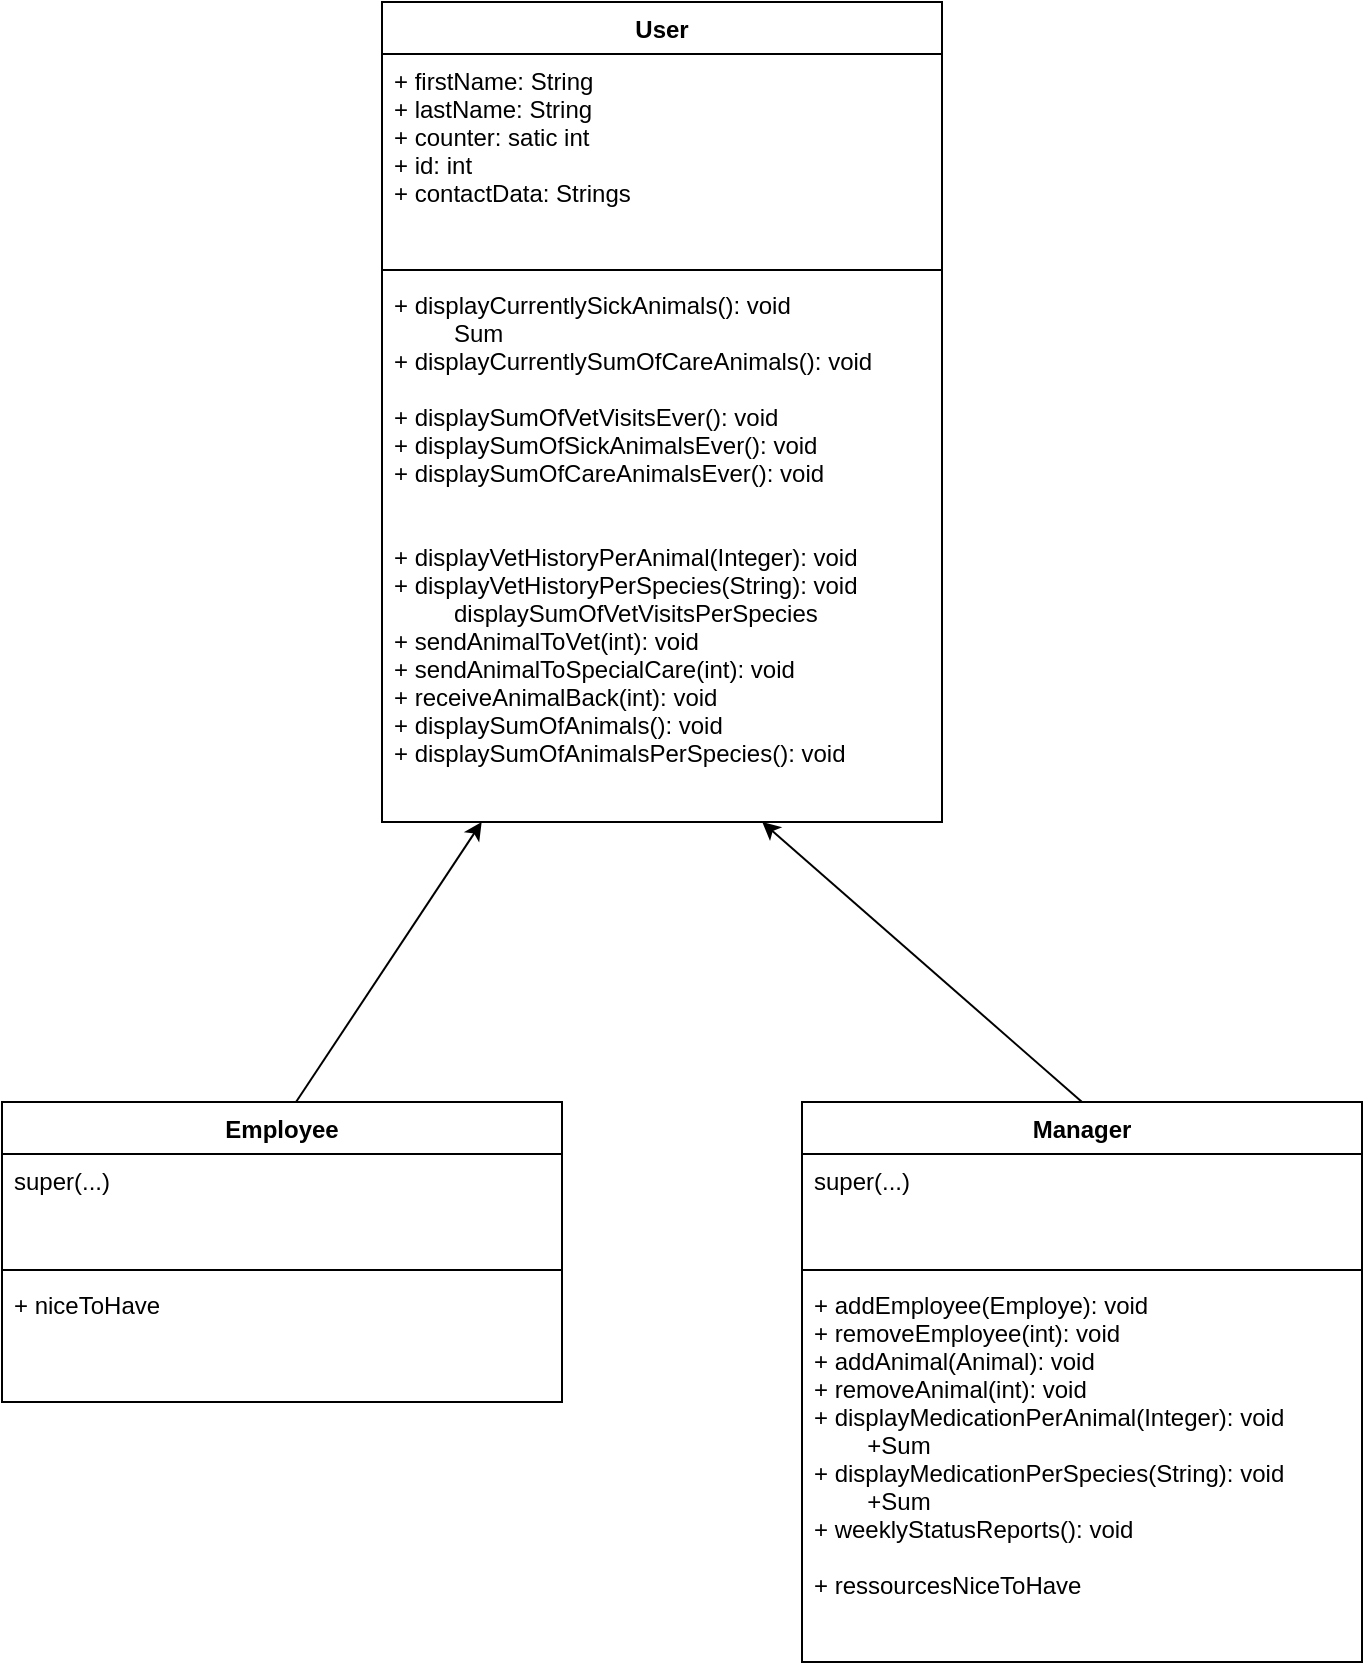 <mxfile version="13.5.1" type="device"><diagram name="Page-1" id="e7e014a7-5840-1c2e-5031-d8a46d1fe8dd"><mxGraphModel dx="1718" dy="986" grid="1" gridSize="10" guides="0" tooltips="1" connect="1" arrows="1" fold="1" page="1" pageScale="1" pageWidth="1169" pageHeight="826" background="#ffffff" math="0" shadow="0"><root><mxCell id="0"/><mxCell id="1" parent="0"/><mxCell id="YG8E_Tl35F3RRnAMQLjQ-9" value="" style="endArrow=classic;html=1;exitX=0.523;exitY=0.006;exitDx=0;exitDy=0;exitPerimeter=0;" edge="1" parent="1" source="YG8E_Tl35F3RRnAMQLjQ-5" target="YG8E_Tl35F3RRnAMQLjQ-4"><mxGeometry width="50" height="50" relative="1" as="geometry"><mxPoint x="630" y="450" as="sourcePoint"/><mxPoint x="680" y="400" as="targetPoint"/></mxGeometry></mxCell><mxCell id="YG8E_Tl35F3RRnAMQLjQ-14" value="" style="endArrow=classic;html=1;exitX=0.5;exitY=0;exitDx=0;exitDy=0;entryX=0.679;entryY=1;entryDx=0;entryDy=0;entryPerimeter=0;" edge="1" parent="1" source="YG8E_Tl35F3RRnAMQLjQ-10" target="YG8E_Tl35F3RRnAMQLjQ-4"><mxGeometry width="50" height="50" relative="1" as="geometry"><mxPoint x="630" y="450" as="sourcePoint"/><mxPoint x="680" y="400" as="targetPoint"/></mxGeometry></mxCell><mxCell id="YG8E_Tl35F3RRnAMQLjQ-1" value="User" style="swimlane;fontStyle=1;align=center;verticalAlign=top;childLayout=stackLayout;horizontal=1;startSize=26;horizontalStack=0;resizeParent=1;resizeParentMax=0;resizeLast=0;collapsible=1;marginBottom=0;" vertex="1" parent="1"><mxGeometry x="490" y="40" width="280" height="410" as="geometry"/></mxCell><mxCell id="YG8E_Tl35F3RRnAMQLjQ-2" value="+ firstName: String&#10;+ lastName: String&#10;+ counter: satic int&#10;+ id: int&#10;+ contactData: Strings" style="text;strokeColor=none;fillColor=none;align=left;verticalAlign=top;spacingLeft=4;spacingRight=4;overflow=hidden;rotatable=0;points=[[0,0.5],[1,0.5]];portConstraint=eastwest;" vertex="1" parent="YG8E_Tl35F3RRnAMQLjQ-1"><mxGeometry y="26" width="280" height="104" as="geometry"/></mxCell><mxCell id="YG8E_Tl35F3RRnAMQLjQ-3" value="" style="line;strokeWidth=1;fillColor=none;align=left;verticalAlign=middle;spacingTop=-1;spacingLeft=3;spacingRight=3;rotatable=0;labelPosition=right;points=[];portConstraint=eastwest;" vertex="1" parent="YG8E_Tl35F3RRnAMQLjQ-1"><mxGeometry y="130" width="280" height="8" as="geometry"/></mxCell><mxCell id="YG8E_Tl35F3RRnAMQLjQ-4" value="+ displayCurrentlySickAnimals(): void&#10;         Sum&#10;+ displayCurrentlySumOfCareAnimals(): void&#10;&#10;+ displaySumOfVetVisitsEver(): void&#10;+ displaySumOfSickAnimalsEver(): void&#10;+ displaySumOfCareAnimalsEver(): void&#10;&#10;&#10;+ displayVetHistoryPerAnimal(Integer): void&#10;+ displayVetHistoryPerSpecies(String): void&#10;         displaySumOfVetVisitsPerSpecies&#10;+ sendAnimalToVet(int): void&#10;+ sendAnimalToSpecialCare(int): void&#10;+ receiveAnimalBack(int): void&#10;+ displaySumOfAnimals(): void&#10;+ displaySumOfAnimalsPerSpecies(): void&#10;" style="text;strokeColor=none;fillColor=none;align=left;verticalAlign=top;spacingLeft=4;spacingRight=4;overflow=hidden;rotatable=0;points=[[0,0.5],[1,0.5]];portConstraint=eastwest;" vertex="1" parent="YG8E_Tl35F3RRnAMQLjQ-1"><mxGeometry y="138" width="280" height="272" as="geometry"/></mxCell><mxCell id="YG8E_Tl35F3RRnAMQLjQ-5" value="Employee" style="swimlane;fontStyle=1;align=center;verticalAlign=top;childLayout=stackLayout;horizontal=1;startSize=26;horizontalStack=0;resizeParent=1;resizeParentMax=0;resizeLast=0;collapsible=1;marginBottom=0;" vertex="1" parent="1"><mxGeometry x="300" y="590" width="280" height="150" as="geometry"/></mxCell><mxCell id="YG8E_Tl35F3RRnAMQLjQ-6" value="super(...)&#10;" style="text;strokeColor=none;fillColor=none;align=left;verticalAlign=top;spacingLeft=4;spacingRight=4;overflow=hidden;rotatable=0;points=[[0,0.5],[1,0.5]];portConstraint=eastwest;" vertex="1" parent="YG8E_Tl35F3RRnAMQLjQ-5"><mxGeometry y="26" width="280" height="54" as="geometry"/></mxCell><mxCell id="YG8E_Tl35F3RRnAMQLjQ-7" value="" style="line;strokeWidth=1;fillColor=none;align=left;verticalAlign=middle;spacingTop=-1;spacingLeft=3;spacingRight=3;rotatable=0;labelPosition=right;points=[];portConstraint=eastwest;" vertex="1" parent="YG8E_Tl35F3RRnAMQLjQ-5"><mxGeometry y="80" width="280" height="8" as="geometry"/></mxCell><mxCell id="YG8E_Tl35F3RRnAMQLjQ-8" value="+ niceToHave" style="text;strokeColor=none;fillColor=none;align=left;verticalAlign=top;spacingLeft=4;spacingRight=4;overflow=hidden;rotatable=0;points=[[0,0.5],[1,0.5]];portConstraint=eastwest;" vertex="1" parent="YG8E_Tl35F3RRnAMQLjQ-5"><mxGeometry y="88" width="280" height="62" as="geometry"/></mxCell><mxCell id="YG8E_Tl35F3RRnAMQLjQ-10" value="Manager" style="swimlane;fontStyle=1;align=center;verticalAlign=top;childLayout=stackLayout;horizontal=1;startSize=26;horizontalStack=0;resizeParent=1;resizeParentMax=0;resizeLast=0;collapsible=1;marginBottom=0;" vertex="1" parent="1"><mxGeometry x="700" y="590" width="280" height="280" as="geometry"/></mxCell><mxCell id="YG8E_Tl35F3RRnAMQLjQ-11" value="super(...)&#10;" style="text;strokeColor=none;fillColor=none;align=left;verticalAlign=top;spacingLeft=4;spacingRight=4;overflow=hidden;rotatable=0;points=[[0,0.5],[1,0.5]];portConstraint=eastwest;" vertex="1" parent="YG8E_Tl35F3RRnAMQLjQ-10"><mxGeometry y="26" width="280" height="54" as="geometry"/></mxCell><mxCell id="YG8E_Tl35F3RRnAMQLjQ-12" value="" style="line;strokeWidth=1;fillColor=none;align=left;verticalAlign=middle;spacingTop=-1;spacingLeft=3;spacingRight=3;rotatable=0;labelPosition=right;points=[];portConstraint=eastwest;" vertex="1" parent="YG8E_Tl35F3RRnAMQLjQ-10"><mxGeometry y="80" width="280" height="8" as="geometry"/></mxCell><mxCell id="YG8E_Tl35F3RRnAMQLjQ-13" value="+ addEmployee(Employe): void&#10;+ removeEmployee(int): void&#10;+ addAnimal(Animal): void&#10;+ removeAnimal(int): void&#10;+ displayMedicationPerAnimal(Integer): void&#10;        +Sum&#10;+ displayMedicationPerSpecies(String): void&#10;        +Sum&#10;+ weeklyStatusReports(): void&#10;&#10;+ ressourcesNiceToHave" style="text;strokeColor=none;fillColor=none;align=left;verticalAlign=top;spacingLeft=4;spacingRight=4;overflow=hidden;rotatable=0;points=[[0,0.5],[1,0.5]];portConstraint=eastwest;" vertex="1" parent="YG8E_Tl35F3RRnAMQLjQ-10"><mxGeometry y="88" width="280" height="192" as="geometry"/></mxCell></root></mxGraphModel></diagram></mxfile>
